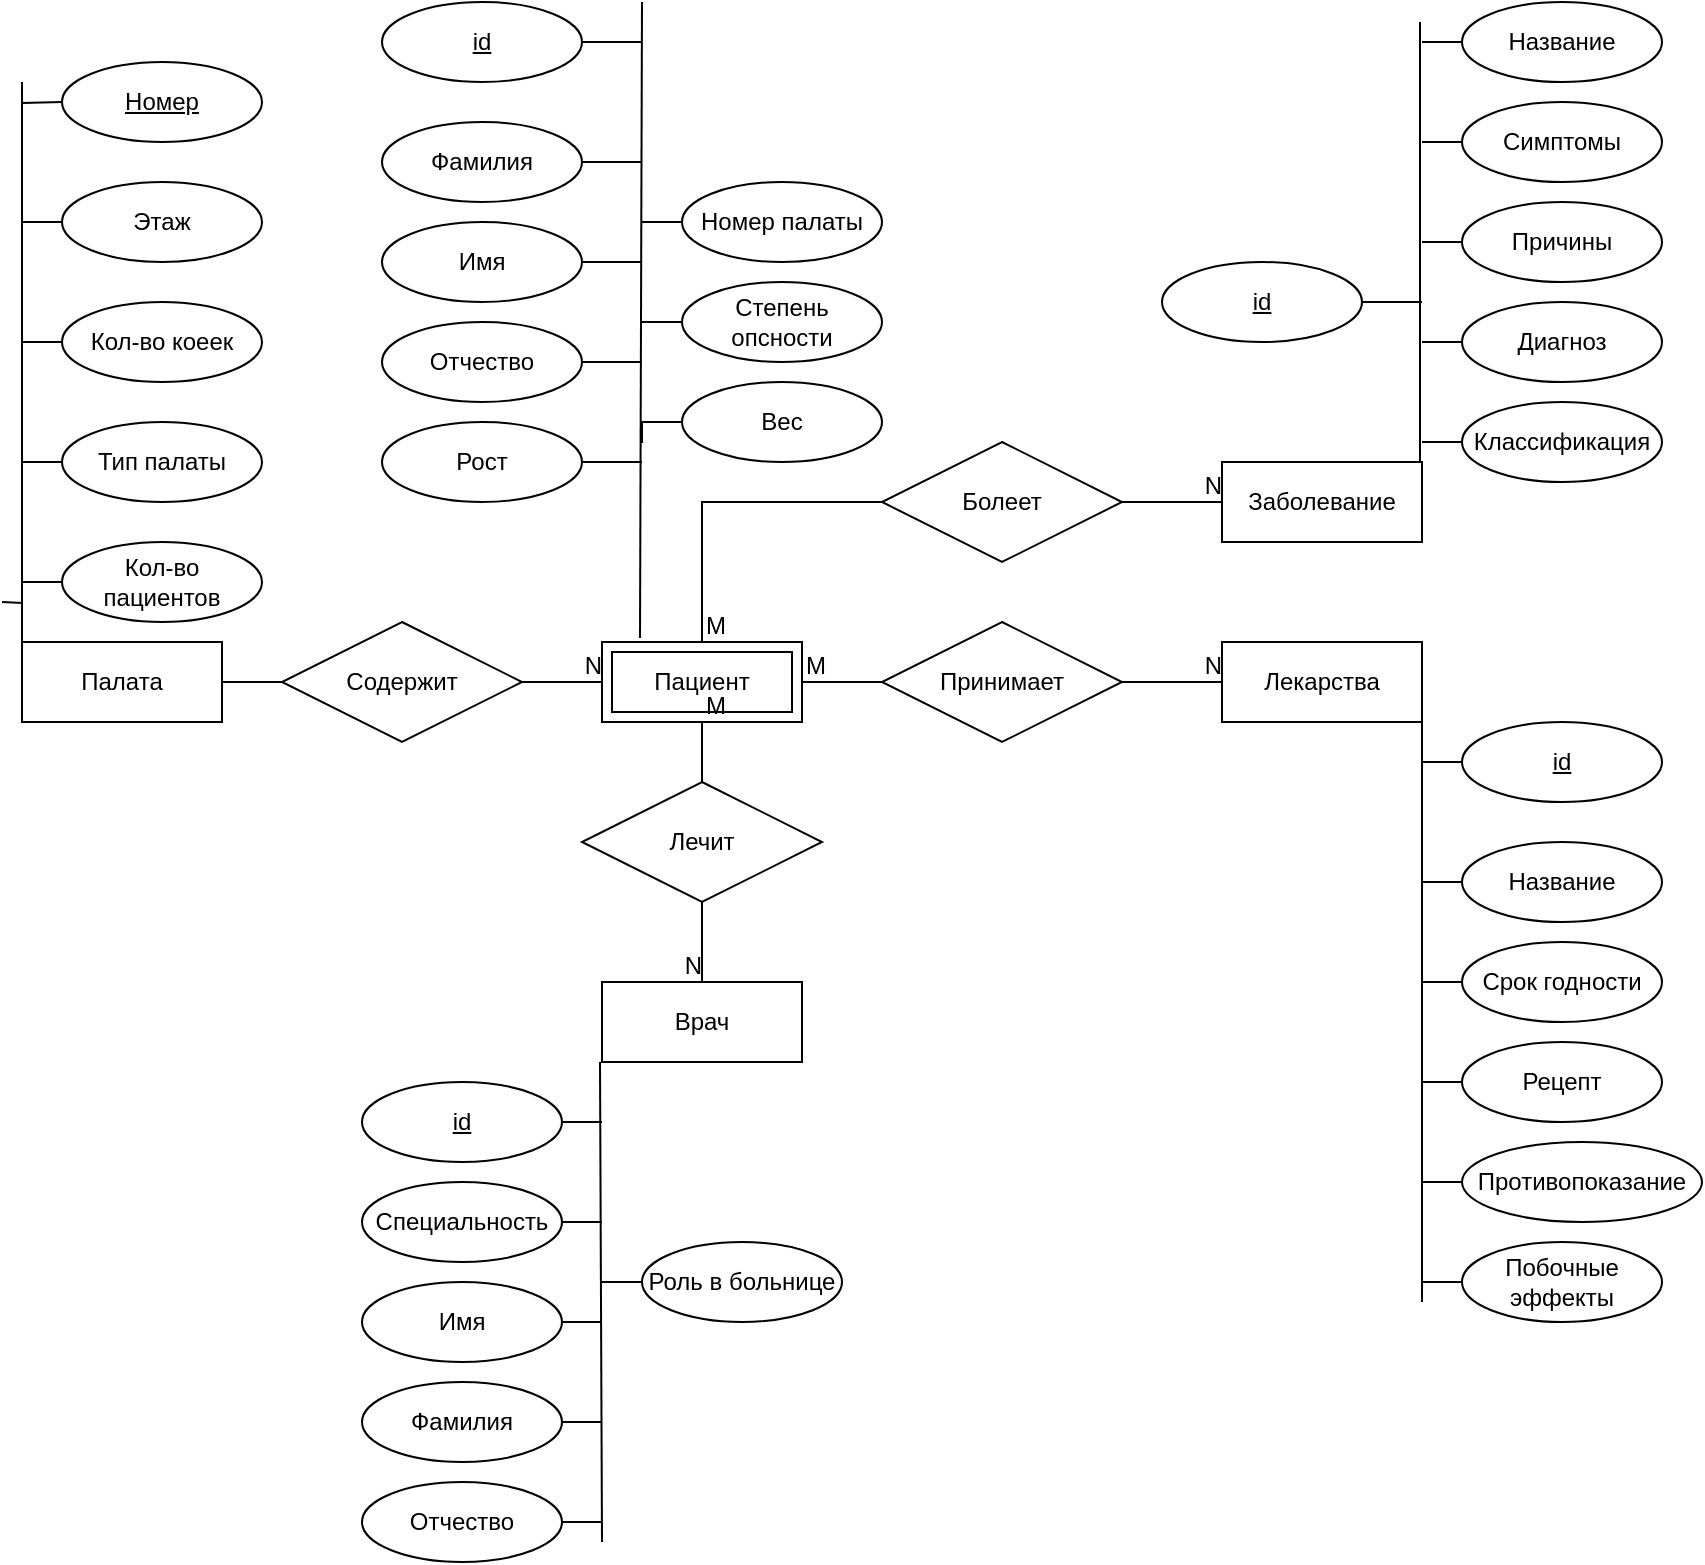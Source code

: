 <mxfile version="12.2.4" pages="1"><diagram id="vlpkgMdEMgH9VOX5dHiI" name="Page-1"><mxGraphModel dx="550" dy="1534" grid="1" gridSize="10" guides="1" tooltips="1" connect="1" arrows="1" fold="1" page="1" pageScale="1" pageWidth="850" pageHeight="1100" math="0" shadow="0"><root><mxCell id="0"/><mxCell id="1" parent="0"/><mxCell id="gPhhukDK_Y_oDujhNIIJ-1" value="Пациент" style="shape=ext;margin=3;double=1;whiteSpace=wrap;html=1;align=center;" parent="1" vertex="1"><mxGeometry x="330" y="260" width="100" height="40" as="geometry"/></mxCell><mxCell id="gPhhukDK_Y_oDujhNIIJ-2" value="Палата" style="whiteSpace=wrap;html=1;align=center;" parent="1" vertex="1"><mxGeometry x="40" y="260" width="100" height="40" as="geometry"/></mxCell><mxCell id="gPhhukDK_Y_oDujhNIIJ-3" value="Врач" style="whiteSpace=wrap;html=1;align=center;" parent="1" vertex="1"><mxGeometry x="330" y="430" width="100" height="40" as="geometry"/></mxCell><mxCell id="gPhhukDK_Y_oDujhNIIJ-4" value="Заболевание" style="whiteSpace=wrap;html=1;align=center;" parent="1" vertex="1"><mxGeometry x="640" y="170" width="100" height="40" as="geometry"/></mxCell><mxCell id="gPhhukDK_Y_oDujhNIIJ-5" value="Лекарства" style="whiteSpace=wrap;html=1;align=center;" parent="1" vertex="1"><mxGeometry x="640" y="260" width="100" height="40" as="geometry"/></mxCell><mxCell id="gPhhukDK_Y_oDujhNIIJ-9" value="" style="endArrow=none;html=1;rounded=0;entryX=0.5;entryY=0;entryDx=0;entryDy=0;exitX=0.5;exitY=1;exitDx=0;exitDy=0;" parent="1" source="gPhhukDK_Y_oDujhNIIJ-1" target="gPhhukDK_Y_oDujhNIIJ-3" edge="1"><mxGeometry relative="1" as="geometry"><mxPoint x="340" y="290" as="sourcePoint"/><mxPoint x="500" y="290" as="targetPoint"/></mxGeometry></mxCell><mxCell id="gPhhukDK_Y_oDujhNIIJ-10" value="M" style="resizable=0;html=1;align=left;verticalAlign=bottom;" parent="gPhhukDK_Y_oDujhNIIJ-9" connectable="0" vertex="1"><mxGeometry x="-1" relative="1" as="geometry"/></mxCell><mxCell id="gPhhukDK_Y_oDujhNIIJ-11" value="N" style="resizable=0;html=1;align=right;verticalAlign=bottom;" parent="gPhhukDK_Y_oDujhNIIJ-9" connectable="0" vertex="1"><mxGeometry x="1" relative="1" as="geometry"/></mxCell><mxCell id="gPhhukDK_Y_oDujhNIIJ-12" value="Лечит" style="shape=rhombus;perimeter=rhombusPerimeter;whiteSpace=wrap;html=1;align=center;" parent="1" vertex="1"><mxGeometry x="320" y="330" width="120" height="60" as="geometry"/></mxCell><mxCell id="gPhhukDK_Y_oDujhNIIJ-13" value="" style="endArrow=none;html=1;rounded=0;exitX=1;exitY=0.5;exitDx=0;exitDy=0;entryX=0;entryY=0.5;entryDx=0;entryDy=0;startArrow=none;" parent="1" source="gPhhukDK_Y_oDujhNIIJ-15" target="gPhhukDK_Y_oDujhNIIJ-1" edge="1"><mxGeometry relative="1" as="geometry"><mxPoint x="340" y="290" as="sourcePoint"/><mxPoint x="500" y="290" as="targetPoint"/></mxGeometry></mxCell><mxCell id="gPhhukDK_Y_oDujhNIIJ-14" value="N" style="resizable=0;html=1;align=right;verticalAlign=bottom;" parent="gPhhukDK_Y_oDujhNIIJ-13" connectable="0" vertex="1"><mxGeometry x="1" relative="1" as="geometry"/></mxCell><mxCell id="gPhhukDK_Y_oDujhNIIJ-15" value="Содержит" style="shape=rhombus;perimeter=rhombusPerimeter;whiteSpace=wrap;html=1;align=center;" parent="1" vertex="1"><mxGeometry x="170" y="250" width="120" height="60" as="geometry"/></mxCell><mxCell id="gPhhukDK_Y_oDujhNIIJ-16" value="" style="endArrow=none;html=1;rounded=0;exitX=1;exitY=0.5;exitDx=0;exitDy=0;entryX=0;entryY=0.5;entryDx=0;entryDy=0;" parent="1" source="gPhhukDK_Y_oDujhNIIJ-2" target="gPhhukDK_Y_oDujhNIIJ-15" edge="1"><mxGeometry relative="1" as="geometry"><mxPoint x="140" y="280" as="sourcePoint"/><mxPoint x="330" y="280" as="targetPoint"/></mxGeometry></mxCell><mxCell id="gPhhukDK_Y_oDujhNIIJ-18" value="" style="endArrow=none;html=1;rounded=0;entryX=0;entryY=0.5;entryDx=0;entryDy=0;exitX=0.5;exitY=0;exitDx=0;exitDy=0;" parent="1" source="gPhhukDK_Y_oDujhNIIJ-1" target="gPhhukDK_Y_oDujhNIIJ-4" edge="1"><mxGeometry relative="1" as="geometry"><mxPoint x="340" y="290" as="sourcePoint"/><mxPoint x="500" y="290" as="targetPoint"/><Array as="points"><mxPoint x="380" y="190"/></Array></mxGeometry></mxCell><mxCell id="gPhhukDK_Y_oDujhNIIJ-19" value="M" style="resizable=0;html=1;align=left;verticalAlign=bottom;" parent="gPhhukDK_Y_oDujhNIIJ-18" connectable="0" vertex="1"><mxGeometry x="-1" relative="1" as="geometry"/></mxCell><mxCell id="gPhhukDK_Y_oDujhNIIJ-20" value="N" style="resizable=0;html=1;align=right;verticalAlign=bottom;" parent="gPhhukDK_Y_oDujhNIIJ-18" connectable="0" vertex="1"><mxGeometry x="1" relative="1" as="geometry"/></mxCell><mxCell id="gPhhukDK_Y_oDujhNIIJ-21" value="" style="endArrow=none;html=1;rounded=0;entryX=0;entryY=0.5;entryDx=0;entryDy=0;exitX=1;exitY=0.5;exitDx=0;exitDy=0;startArrow=none;" parent="1" source="gPhhukDK_Y_oDujhNIIJ-25" target="gPhhukDK_Y_oDujhNIIJ-5" edge="1"><mxGeometry relative="1" as="geometry"><mxPoint x="340" y="290" as="sourcePoint"/><mxPoint x="500" y="290" as="targetPoint"/></mxGeometry></mxCell><mxCell id="gPhhukDK_Y_oDujhNIIJ-23" value="N" style="resizable=0;html=1;align=right;verticalAlign=bottom;" parent="gPhhukDK_Y_oDujhNIIJ-21" connectable="0" vertex="1"><mxGeometry x="1" relative="1" as="geometry"/></mxCell><mxCell id="gPhhukDK_Y_oDujhNIIJ-24" value="Болеет" style="shape=rhombus;perimeter=rhombusPerimeter;whiteSpace=wrap;html=1;align=center;" parent="1" vertex="1"><mxGeometry x="470" y="160" width="120" height="60" as="geometry"/></mxCell><mxCell id="gPhhukDK_Y_oDujhNIIJ-25" value="Принимает" style="shape=rhombus;perimeter=rhombusPerimeter;whiteSpace=wrap;html=1;align=center;" parent="1" vertex="1"><mxGeometry x="470" y="250" width="120" height="60" as="geometry"/></mxCell><mxCell id="gPhhukDK_Y_oDujhNIIJ-26" value="" style="endArrow=none;html=1;rounded=0;entryX=0;entryY=0.5;entryDx=0;entryDy=0;exitX=1;exitY=0.5;exitDx=0;exitDy=0;" parent="1" source="gPhhukDK_Y_oDujhNIIJ-1" target="gPhhukDK_Y_oDujhNIIJ-25" edge="1"><mxGeometry relative="1" as="geometry"><mxPoint x="430" y="280" as="sourcePoint"/><mxPoint x="640" y="280" as="targetPoint"/></mxGeometry></mxCell><mxCell id="gPhhukDK_Y_oDujhNIIJ-27" value="M" style="resizable=0;html=1;align=left;verticalAlign=bottom;" parent="gPhhukDK_Y_oDujhNIIJ-26" connectable="0" vertex="1"><mxGeometry x="-1" relative="1" as="geometry"/></mxCell><mxCell id="gPhhukDK_Y_oDujhNIIJ-29" value="" style="endArrow=none;html=1;rounded=0;entryX=0.19;entryY=-0.05;entryDx=0;entryDy=0;entryPerimeter=0;" parent="1" target="gPhhukDK_Y_oDujhNIIJ-1" edge="1"><mxGeometry relative="1" as="geometry"><mxPoint x="350" y="-60" as="sourcePoint"/><mxPoint x="320" y="200" as="targetPoint"/></mxGeometry></mxCell><mxCell id="gPhhukDK_Y_oDujhNIIJ-30" value="" style="endArrow=none;html=1;rounded=0;entryX=0.25;entryY=0;entryDx=0;entryDy=0;" parent="1" edge="1"><mxGeometry relative="1" as="geometry"><mxPoint x="40" y="-20" as="sourcePoint"/><mxPoint x="40" y="260" as="targetPoint"/></mxGeometry></mxCell><mxCell id="gPhhukDK_Y_oDujhNIIJ-31" value="" style="endArrow=none;html=1;rounded=0;" parent="1" edge="1"><mxGeometry relative="1" as="geometry"><mxPoint x="329" y="470" as="sourcePoint"/><mxPoint x="330" y="710" as="targetPoint"/></mxGeometry></mxCell><mxCell id="gPhhukDK_Y_oDujhNIIJ-32" value="" style="endArrow=none;html=1;rounded=0;entryX=0.25;entryY=0;entryDx=0;entryDy=0;" parent="1" edge="1"><mxGeometry relative="1" as="geometry"><mxPoint x="739" y="-50" as="sourcePoint"/><mxPoint x="739" y="170" as="targetPoint"/></mxGeometry></mxCell><mxCell id="gPhhukDK_Y_oDujhNIIJ-33" value="" style="endArrow=none;html=1;rounded=0;" parent="1" edge="1"><mxGeometry relative="1" as="geometry"><mxPoint x="740" y="300" as="sourcePoint"/><mxPoint x="740" y="590" as="targetPoint"/></mxGeometry></mxCell><mxCell id="gPhhukDK_Y_oDujhNIIJ-43" style="edgeStyle=orthogonalEdgeStyle;rounded=0;orthogonalLoop=1;jettySize=auto;html=1;exitX=0;exitY=0.5;exitDx=0;exitDy=0;endArrow=none;endFill=0;" parent="1" edge="1"><mxGeometry relative="1" as="geometry"><mxPoint x="40" y="50" as="targetPoint"/><mxPoint x="60" y="-10" as="sourcePoint"/></mxGeometry></mxCell><mxCell id="gPhhukDK_Y_oDujhNIIJ-44" style="edgeStyle=orthogonalEdgeStyle;rounded=0;orthogonalLoop=1;jettySize=auto;html=1;exitX=0;exitY=0.5;exitDx=0;exitDy=0;endArrow=none;endFill=0;" parent="1" source="gPhhukDK_Y_oDujhNIIJ-38" edge="1"><mxGeometry relative="1" as="geometry"><mxPoint x="40" y="110" as="targetPoint"/></mxGeometry></mxCell><mxCell id="gPhhukDK_Y_oDujhNIIJ-38" value="Этаж" style="ellipse;whiteSpace=wrap;html=1;align=center;" parent="1" vertex="1"><mxGeometry x="60" y="30" width="100" height="40" as="geometry"/></mxCell><mxCell id="gPhhukDK_Y_oDujhNIIJ-45" style="edgeStyle=orthogonalEdgeStyle;rounded=0;orthogonalLoop=1;jettySize=auto;html=1;endArrow=none;endFill=0;" parent="1" source="gPhhukDK_Y_oDujhNIIJ-39" edge="1"><mxGeometry relative="1" as="geometry"><mxPoint x="40" y="170" as="targetPoint"/></mxGeometry></mxCell><mxCell id="gPhhukDK_Y_oDujhNIIJ-39" value="Кол-во коеек" style="ellipse;whiteSpace=wrap;html=1;align=center;" parent="1" vertex="1"><mxGeometry x="60" y="90" width="100" height="40" as="geometry"/></mxCell><mxCell id="gPhhukDK_Y_oDujhNIIJ-46" style="edgeStyle=orthogonalEdgeStyle;rounded=0;orthogonalLoop=1;jettySize=auto;html=1;endArrow=none;endFill=0;" parent="1" source="gPhhukDK_Y_oDujhNIIJ-40" edge="1"><mxGeometry relative="1" as="geometry"><mxPoint x="30" y="240" as="targetPoint"/></mxGeometry></mxCell><mxCell id="gPhhukDK_Y_oDujhNIIJ-40" value="Кол-во пациентов" style="ellipse;whiteSpace=wrap;html=1;align=center;" parent="1" vertex="1"><mxGeometry x="60" y="210" width="100" height="40" as="geometry"/></mxCell><mxCell id="gPhhukDK_Y_oDujhNIIJ-55" style="edgeStyle=orthogonalEdgeStyle;rounded=0;orthogonalLoop=1;jettySize=auto;html=1;endArrow=none;endFill=0;" parent="1" source="gPhhukDK_Y_oDujhNIIJ-47" edge="1"><mxGeometry relative="1" as="geometry"><mxPoint x="350" y="-40" as="targetPoint"/></mxGeometry></mxCell><mxCell id="gPhhukDK_Y_oDujhNIIJ-47" value="id" style="ellipse;whiteSpace=wrap;html=1;align=center;fontStyle=4;" parent="1" vertex="1"><mxGeometry x="220" y="-60" width="100" height="40" as="geometry"/></mxCell><mxCell id="gPhhukDK_Y_oDujhNIIJ-56" style="edgeStyle=orthogonalEdgeStyle;rounded=0;orthogonalLoop=1;jettySize=auto;html=1;endArrow=none;endFill=0;" parent="1" source="gPhhukDK_Y_oDujhNIIJ-48" edge="1"><mxGeometry relative="1" as="geometry"><mxPoint x="350" y="20" as="targetPoint"/></mxGeometry></mxCell><mxCell id="gPhhukDK_Y_oDujhNIIJ-48" value="Фамилия" style="ellipse;whiteSpace=wrap;html=1;align=center;" parent="1" vertex="1"><mxGeometry x="220" width="100" height="40" as="geometry"/></mxCell><mxCell id="gPhhukDK_Y_oDujhNIIJ-57" style="edgeStyle=orthogonalEdgeStyle;rounded=0;orthogonalLoop=1;jettySize=auto;html=1;endArrow=none;endFill=0;" parent="1" source="gPhhukDK_Y_oDujhNIIJ-49" edge="1"><mxGeometry relative="1" as="geometry"><mxPoint x="350" y="70" as="targetPoint"/></mxGeometry></mxCell><mxCell id="gPhhukDK_Y_oDujhNIIJ-49" value="Имя" style="ellipse;whiteSpace=wrap;html=1;align=center;" parent="1" vertex="1"><mxGeometry x="220" y="50" width="100" height="40" as="geometry"/></mxCell><mxCell id="gPhhukDK_Y_oDujhNIIJ-58" style="edgeStyle=orthogonalEdgeStyle;rounded=0;orthogonalLoop=1;jettySize=auto;html=1;endArrow=none;endFill=0;" parent="1" source="gPhhukDK_Y_oDujhNIIJ-50" edge="1"><mxGeometry relative="1" as="geometry"><mxPoint x="350" y="120" as="targetPoint"/></mxGeometry></mxCell><mxCell id="gPhhukDK_Y_oDujhNIIJ-50" value="Отчество" style="ellipse;whiteSpace=wrap;html=1;align=center;" parent="1" vertex="1"><mxGeometry x="220" y="100" width="100" height="40" as="geometry"/></mxCell><mxCell id="gPhhukDK_Y_oDujhNIIJ-70" style="edgeStyle=orthogonalEdgeStyle;rounded=0;orthogonalLoop=1;jettySize=auto;html=1;endArrow=none;endFill=0;" parent="1" edge="1"><mxGeometry relative="1" as="geometry"><mxPoint x="740" y="-40" as="targetPoint"/><mxPoint x="760" y="-40" as="sourcePoint"/></mxGeometry></mxCell><mxCell id="gPhhukDK_Y_oDujhNIIJ-71" style="edgeStyle=orthogonalEdgeStyle;rounded=0;orthogonalLoop=1;jettySize=auto;html=1;endArrow=none;endFill=0;" parent="1" source="gPhhukDK_Y_oDujhNIIJ-63" edge="1"><mxGeometry relative="1" as="geometry"><mxPoint x="740" y="10" as="targetPoint"/></mxGeometry></mxCell><mxCell id="gPhhukDK_Y_oDujhNIIJ-63" value="Симптомы" style="ellipse;whiteSpace=wrap;html=1;align=center;" parent="1" vertex="1"><mxGeometry x="760" y="-10" width="100" height="40" as="geometry"/></mxCell><mxCell id="gPhhukDK_Y_oDujhNIIJ-72" style="edgeStyle=orthogonalEdgeStyle;rounded=0;orthogonalLoop=1;jettySize=auto;html=1;endArrow=none;endFill=0;" parent="1" source="gPhhukDK_Y_oDujhNIIJ-64" edge="1"><mxGeometry relative="1" as="geometry"><mxPoint x="740" y="60" as="targetPoint"/></mxGeometry></mxCell><mxCell id="gPhhukDK_Y_oDujhNIIJ-64" value="Причины" style="ellipse;whiteSpace=wrap;html=1;align=center;" parent="1" vertex="1"><mxGeometry x="760" y="40" width="100" height="40" as="geometry"/></mxCell><mxCell id="gPhhukDK_Y_oDujhNIIJ-73" style="edgeStyle=orthogonalEdgeStyle;rounded=0;orthogonalLoop=1;jettySize=auto;html=1;endArrow=none;endFill=0;" parent="1" source="gPhhukDK_Y_oDujhNIIJ-65" edge="1"><mxGeometry relative="1" as="geometry"><mxPoint x="740" y="110" as="targetPoint"/></mxGeometry></mxCell><mxCell id="gPhhukDK_Y_oDujhNIIJ-65" value="Диагноз" style="ellipse;whiteSpace=wrap;html=1;align=center;" parent="1" vertex="1"><mxGeometry x="760" y="90" width="100" height="40" as="geometry"/></mxCell><mxCell id="gPhhukDK_Y_oDujhNIIJ-74" style="edgeStyle=orthogonalEdgeStyle;rounded=0;orthogonalLoop=1;jettySize=auto;html=1;endArrow=none;endFill=0;" parent="1" source="gPhhukDK_Y_oDujhNIIJ-68" edge="1"><mxGeometry relative="1" as="geometry"><mxPoint x="740" y="160" as="targetPoint"/></mxGeometry></mxCell><mxCell id="gPhhukDK_Y_oDujhNIIJ-68" value="Классификация" style="ellipse;whiteSpace=wrap;html=1;align=center;" parent="1" vertex="1"><mxGeometry x="760" y="140" width="100" height="40" as="geometry"/></mxCell><mxCell id="gPhhukDK_Y_oDujhNIIJ-82" style="edgeStyle=orthogonalEdgeStyle;rounded=0;orthogonalLoop=1;jettySize=auto;html=1;endArrow=none;endFill=0;" parent="1" edge="1"><mxGeometry relative="1" as="geometry"><mxPoint x="740" y="380" as="targetPoint"/><mxPoint x="760" y="380" as="sourcePoint"/></mxGeometry></mxCell><mxCell id="gPhhukDK_Y_oDujhNIIJ-83" style="edgeStyle=orthogonalEdgeStyle;rounded=0;orthogonalLoop=1;jettySize=auto;html=1;endArrow=none;endFill=0;" parent="1" source="gPhhukDK_Y_oDujhNIIJ-78" edge="1"><mxGeometry relative="1" as="geometry"><mxPoint x="740" y="430" as="targetPoint"/></mxGeometry></mxCell><mxCell id="gPhhukDK_Y_oDujhNIIJ-78" value="Срок годности" style="ellipse;whiteSpace=wrap;html=1;align=center;" parent="1" vertex="1"><mxGeometry x="760" y="410" width="100" height="40" as="geometry"/></mxCell><mxCell id="gPhhukDK_Y_oDujhNIIJ-84" style="edgeStyle=orthogonalEdgeStyle;rounded=0;orthogonalLoop=1;jettySize=auto;html=1;endArrow=none;endFill=0;" parent="1" source="gPhhukDK_Y_oDujhNIIJ-79" edge="1"><mxGeometry relative="1" as="geometry"><mxPoint x="740" y="480" as="targetPoint"/></mxGeometry></mxCell><mxCell id="gPhhukDK_Y_oDujhNIIJ-79" value="Рецепт" style="ellipse;whiteSpace=wrap;html=1;align=center;" parent="1" vertex="1"><mxGeometry x="760" y="460" width="100" height="40" as="geometry"/></mxCell><mxCell id="gPhhukDK_Y_oDujhNIIJ-85" style="edgeStyle=orthogonalEdgeStyle;rounded=0;orthogonalLoop=1;jettySize=auto;html=1;endArrow=none;endFill=0;" parent="1" source="gPhhukDK_Y_oDujhNIIJ-80" edge="1"><mxGeometry relative="1" as="geometry"><mxPoint x="740" y="530" as="targetPoint"/></mxGeometry></mxCell><mxCell id="gPhhukDK_Y_oDujhNIIJ-80" value="Противопоказание" style="ellipse;whiteSpace=wrap;html=1;align=center;" parent="1" vertex="1"><mxGeometry x="760" y="510" width="120" height="40" as="geometry"/></mxCell><mxCell id="gPhhukDK_Y_oDujhNIIJ-86" style="edgeStyle=orthogonalEdgeStyle;rounded=0;orthogonalLoop=1;jettySize=auto;html=1;endArrow=none;endFill=0;" parent="1" source="gPhhukDK_Y_oDujhNIIJ-81" edge="1"><mxGeometry relative="1" as="geometry"><mxPoint x="740" y="580" as="targetPoint"/></mxGeometry></mxCell><mxCell id="gPhhukDK_Y_oDujhNIIJ-81" value="Побочные эффекты" style="ellipse;whiteSpace=wrap;html=1;align=center;" parent="1" vertex="1"><mxGeometry x="760" y="560" width="100" height="40" as="geometry"/></mxCell><mxCell id="gPhhukDK_Y_oDujhNIIJ-92" style="edgeStyle=orthogonalEdgeStyle;rounded=0;orthogonalLoop=1;jettySize=auto;html=1;endArrow=none;endFill=0;" parent="1" source="gPhhukDK_Y_oDujhNIIJ-87" edge="1"><mxGeometry relative="1" as="geometry"><mxPoint x="330" y="500" as="targetPoint"/></mxGeometry></mxCell><mxCell id="gPhhukDK_Y_oDujhNIIJ-87" value="id" style="ellipse;whiteSpace=wrap;html=1;align=center;fontStyle=4;" parent="1" vertex="1"><mxGeometry x="210" y="480" width="100" height="40" as="geometry"/></mxCell><mxCell id="gPhhukDK_Y_oDujhNIIJ-93" style="edgeStyle=orthogonalEdgeStyle;rounded=0;orthogonalLoop=1;jettySize=auto;html=1;endArrow=none;endFill=0;" parent="1" source="gPhhukDK_Y_oDujhNIIJ-88" edge="1"><mxGeometry relative="1" as="geometry"><mxPoint x="330" y="550" as="targetPoint"/></mxGeometry></mxCell><mxCell id="gPhhukDK_Y_oDujhNIIJ-88" value="Специальность" style="ellipse;whiteSpace=wrap;html=1;align=center;" parent="1" vertex="1"><mxGeometry x="210" y="530" width="100" height="40" as="geometry"/></mxCell><mxCell id="gPhhukDK_Y_oDujhNIIJ-94" style="edgeStyle=orthogonalEdgeStyle;rounded=0;orthogonalLoop=1;jettySize=auto;html=1;endArrow=none;endFill=0;" parent="1" source="gPhhukDK_Y_oDujhNIIJ-89" edge="1"><mxGeometry relative="1" as="geometry"><mxPoint x="330" y="600" as="targetPoint"/></mxGeometry></mxCell><mxCell id="gPhhukDK_Y_oDujhNIIJ-89" value="Имя" style="ellipse;whiteSpace=wrap;html=1;align=center;" parent="1" vertex="1"><mxGeometry x="210" y="580" width="100" height="40" as="geometry"/></mxCell><mxCell id="gPhhukDK_Y_oDujhNIIJ-95" style="edgeStyle=orthogonalEdgeStyle;rounded=0;orthogonalLoop=1;jettySize=auto;html=1;endArrow=none;endFill=0;" parent="1" source="gPhhukDK_Y_oDujhNIIJ-90" edge="1"><mxGeometry relative="1" as="geometry"><mxPoint x="330" y="650" as="targetPoint"/></mxGeometry></mxCell><mxCell id="gPhhukDK_Y_oDujhNIIJ-90" value="Фамилия" style="ellipse;whiteSpace=wrap;html=1;align=center;" parent="1" vertex="1"><mxGeometry x="210" y="630" width="100" height="40" as="geometry"/></mxCell><mxCell id="gPhhukDK_Y_oDujhNIIJ-96" style="edgeStyle=orthogonalEdgeStyle;rounded=0;orthogonalLoop=1;jettySize=auto;html=1;endArrow=none;endFill=0;" parent="1" source="gPhhukDK_Y_oDujhNIIJ-91" edge="1"><mxGeometry relative="1" as="geometry"><mxPoint x="330" y="700" as="targetPoint"/></mxGeometry></mxCell><mxCell id="gPhhukDK_Y_oDujhNIIJ-91" value="Отчество" style="ellipse;whiteSpace=wrap;html=1;align=center;" parent="1" vertex="1"><mxGeometry x="210" y="680" width="100" height="40" as="geometry"/></mxCell><mxCell id="gPhhukDK_Y_oDujhNIIJ-98" style="edgeStyle=orthogonalEdgeStyle;rounded=0;orthogonalLoop=1;jettySize=auto;html=1;endArrow=none;endFill=0;" parent="1" source="gPhhukDK_Y_oDujhNIIJ-97" edge="1"><mxGeometry relative="1" as="geometry"><mxPoint x="350" y="50" as="targetPoint"/></mxGeometry></mxCell><mxCell id="gPhhukDK_Y_oDujhNIIJ-97" value="Номер палаты" style="ellipse;whiteSpace=wrap;html=1;align=center;" parent="1" vertex="1"><mxGeometry x="370" y="30" width="100" height="40" as="geometry"/></mxCell><mxCell id="gPhhukDK_Y_oDujhNIIJ-105" style="edgeStyle=orthogonalEdgeStyle;rounded=0;orthogonalLoop=1;jettySize=auto;html=1;endArrow=none;endFill=0;" parent="1" source="gPhhukDK_Y_oDujhNIIJ-104" edge="1"><mxGeometry relative="1" as="geometry"><mxPoint x="350" y="100" as="targetPoint"/></mxGeometry></mxCell><mxCell id="gPhhukDK_Y_oDujhNIIJ-104" value="Степень опсности" style="ellipse;whiteSpace=wrap;html=1;align=center;" parent="1" vertex="1"><mxGeometry x="370" y="80" width="100" height="40" as="geometry"/></mxCell><mxCell id="gPhhukDK_Y_oDujhNIIJ-109" style="edgeStyle=orthogonalEdgeStyle;rounded=0;orthogonalLoop=1;jettySize=auto;html=1;endArrow=none;endFill=0;" parent="1" source="gPhhukDK_Y_oDujhNIIJ-108" edge="1"><mxGeometry relative="1" as="geometry"><mxPoint x="40" y="170" as="targetPoint"/></mxGeometry></mxCell><mxCell id="gPhhukDK_Y_oDujhNIIJ-108" value="Тип палаты" style="ellipse;whiteSpace=wrap;html=1;align=center;" parent="1" vertex="1"><mxGeometry x="60" y="150" width="100" height="40" as="geometry"/></mxCell><mxCell id="gPhhukDK_Y_oDujhNIIJ-110" value="Номер" style="ellipse;whiteSpace=wrap;html=1;align=center;fontStyle=4;" parent="1" vertex="1"><mxGeometry x="60" y="-30" width="100" height="40" as="geometry"/></mxCell><mxCell id="3" style="edgeStyle=orthogonalEdgeStyle;rounded=0;orthogonalLoop=1;jettySize=auto;html=1;endArrow=none;endFill=0;" parent="1" source="2" edge="1"><mxGeometry relative="1" as="geometry"><mxPoint x="350" y="170" as="targetPoint"/></mxGeometry></mxCell><mxCell id="2" value="Рост" style="ellipse;whiteSpace=wrap;html=1;align=center;" parent="1" vertex="1"><mxGeometry x="220" y="150" width="100" height="40" as="geometry"/></mxCell><mxCell id="6" style="edgeStyle=orthogonalEdgeStyle;rounded=0;orthogonalLoop=1;jettySize=auto;html=1;endArrow=none;endFill=0;" parent="1" source="5" edge="1"><mxGeometry relative="1" as="geometry"><mxPoint x="350" y="160" as="targetPoint"/></mxGeometry></mxCell><mxCell id="5" value="Вес" style="ellipse;whiteSpace=wrap;html=1;align=center;" parent="1" vertex="1"><mxGeometry x="370" y="130" width="100" height="40" as="geometry"/></mxCell><mxCell id="8" style="edgeStyle=orthogonalEdgeStyle;rounded=0;orthogonalLoop=1;jettySize=auto;html=1;endArrow=none;endFill=0;" parent="1" source="7" edge="1"><mxGeometry relative="1" as="geometry"><mxPoint x="330" y="580" as="targetPoint"/></mxGeometry></mxCell><mxCell id="7" value="Роль в больнице" style="ellipse;whiteSpace=wrap;html=1;align=center;" parent="1" vertex="1"><mxGeometry x="350" y="560" width="100" height="40" as="geometry"/></mxCell><mxCell id="10" style="edgeStyle=orthogonalEdgeStyle;rounded=0;orthogonalLoop=1;jettySize=auto;html=1;endArrow=none;endFill=0;" parent="1" source="9" edge="1"><mxGeometry relative="1" as="geometry"><mxPoint x="740" y="330" as="targetPoint"/></mxGeometry></mxCell><mxCell id="9" value="id" style="ellipse;whiteSpace=wrap;html=1;align=center;fontStyle=4;" parent="1" vertex="1"><mxGeometry x="760" y="300" width="100" height="40" as="geometry"/></mxCell><mxCell id="12" style="edgeStyle=orthogonalEdgeStyle;rounded=0;orthogonalLoop=1;jettySize=auto;html=1;endArrow=none;endFill=0;" parent="1" source="11" edge="1"><mxGeometry relative="1" as="geometry"><mxPoint x="740" y="90" as="targetPoint"/></mxGeometry></mxCell><mxCell id="11" value="id" style="ellipse;whiteSpace=wrap;html=1;align=center;fontStyle=4;" parent="1" vertex="1"><mxGeometry x="610" y="70" width="100" height="40" as="geometry"/></mxCell><mxCell id="13" value="Название" style="ellipse;whiteSpace=wrap;html=1;align=center;" vertex="1" parent="1"><mxGeometry x="760" y="360" width="100" height="40" as="geometry"/></mxCell><mxCell id="15" value="Название" style="ellipse;whiteSpace=wrap;html=1;align=center;" vertex="1" parent="1"><mxGeometry x="760" y="-60" width="100" height="40" as="geometry"/></mxCell></root></mxGraphModel></diagram></mxfile>